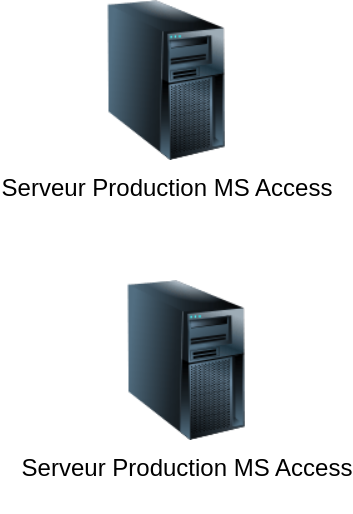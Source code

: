 <mxfile version="24.4.0" type="github">
  <diagram id="5Dt4KpmaOvGpmhWjJK0d" name="Page-1">
    <mxGraphModel dx="1434" dy="746" grid="1" gridSize="10" guides="1" tooltips="1" connect="1" arrows="1" fold="1" page="1" pageScale="1" pageWidth="1654" pageHeight="1169" math="0" shadow="0">
      <root>
        <mxCell id="0" />
        <mxCell id="1" parent="0" />
        <mxCell id="Wtcij35BZKIihUEtKNHH-2" value="&lt;div&gt;Serveur Production MS Access&lt;/div&gt;&lt;div&gt;&lt;br&gt;&lt;/div&gt;" style="image;html=1;image=img/lib/clip_art/computers/Server_Tower_128x128.png" parent="1" vertex="1">
          <mxGeometry x="70" y="180" width="80" height="80" as="geometry" />
        </mxCell>
        <mxCell id="Wtcij35BZKIihUEtKNHH-3" value="&lt;div&gt;Serveur Production MS Access&lt;/div&gt;&lt;div&gt;&lt;br&gt;&lt;/div&gt;" style="image;html=1;image=img/lib/clip_art/computers/Server_Tower_128x128.png" parent="1" vertex="1">
          <mxGeometry x="80" y="320" width="80" height="80" as="geometry" />
        </mxCell>
      </root>
    </mxGraphModel>
  </diagram>
</mxfile>
